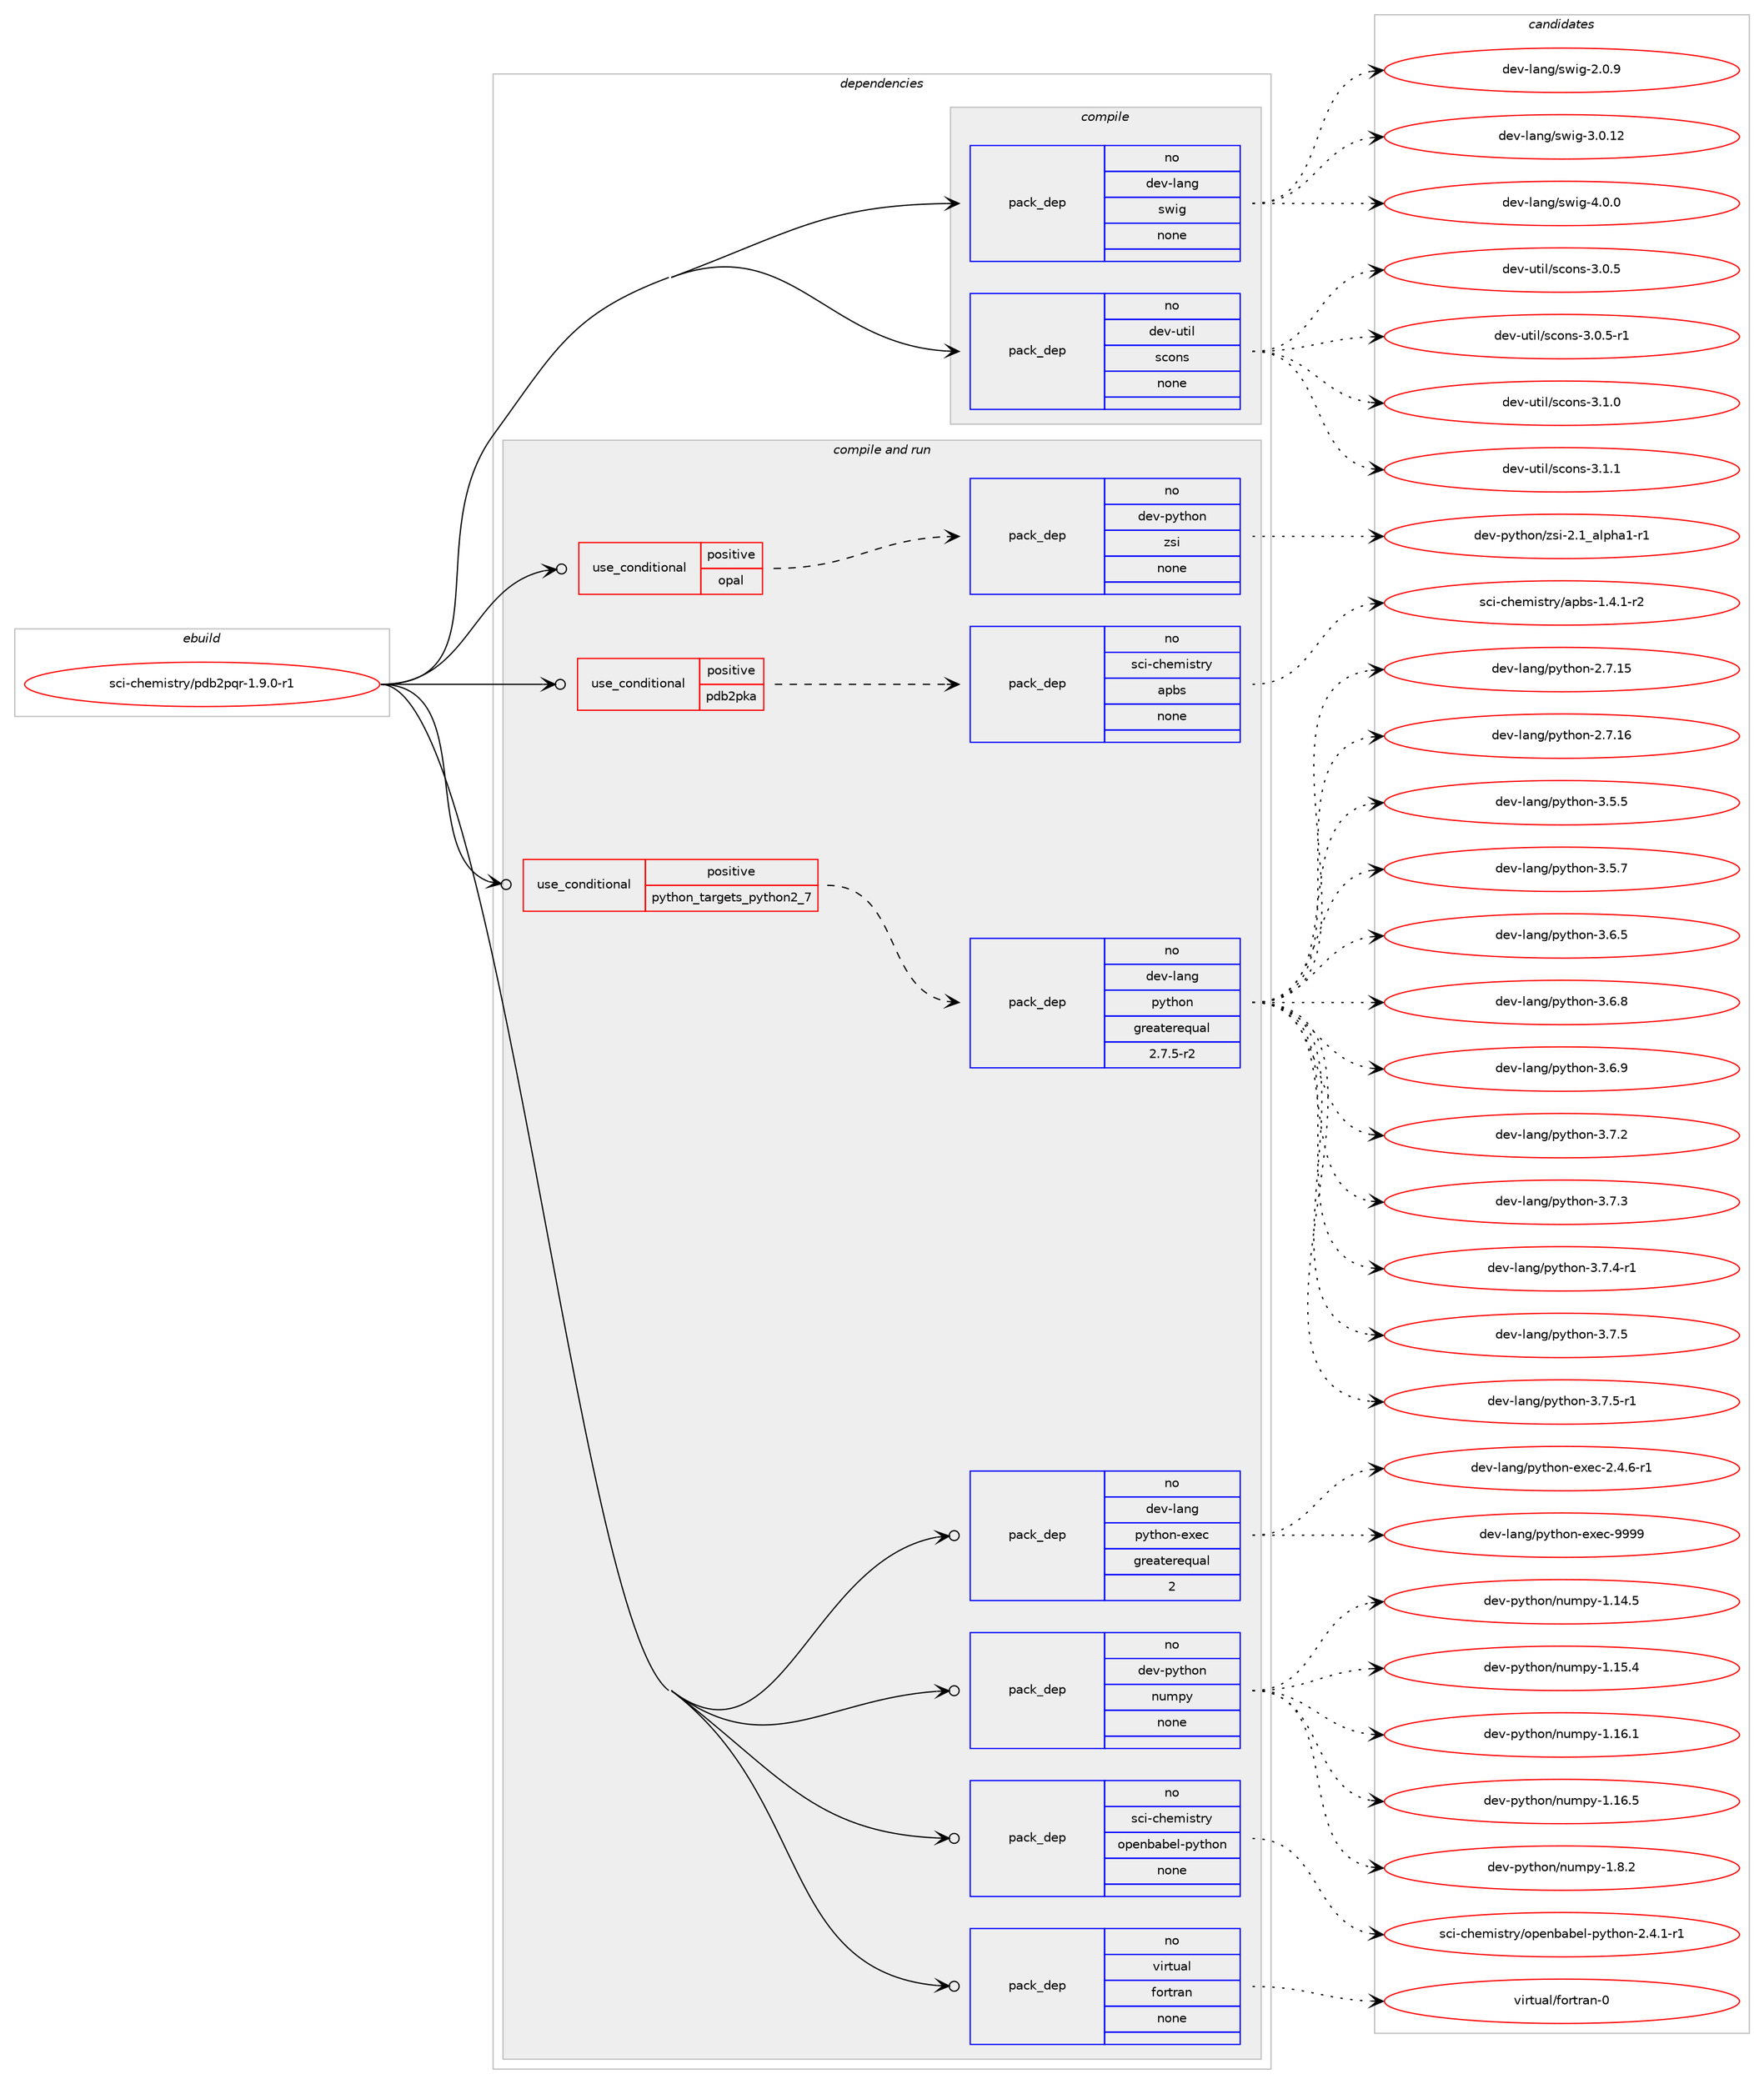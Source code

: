 digraph prolog {

# *************
# Graph options
# *************

newrank=true;
concentrate=true;
compound=true;
graph [rankdir=LR,fontname=Helvetica,fontsize=10,ranksep=1.5];#, ranksep=2.5, nodesep=0.2];
edge  [arrowhead=vee];
node  [fontname=Helvetica,fontsize=10];

# **********
# The ebuild
# **********

subgraph cluster_leftcol {
color=gray;
rank=same;
label=<<i>ebuild</i>>;
id [label="sci-chemistry/pdb2pqr-1.9.0-r1", color=red, width=4, href="../sci-chemistry/pdb2pqr-1.9.0-r1.svg"];
}

# ****************
# The dependencies
# ****************

subgraph cluster_midcol {
color=gray;
label=<<i>dependencies</i>>;
subgraph cluster_compile {
fillcolor="#eeeeee";
style=filled;
label=<<i>compile</i>>;
subgraph pack629897 {
dependency851982 [label=<<TABLE BORDER="0" CELLBORDER="1" CELLSPACING="0" CELLPADDING="4" WIDTH="220"><TR><TD ROWSPAN="6" CELLPADDING="30">pack_dep</TD></TR><TR><TD WIDTH="110">no</TD></TR><TR><TD>dev-lang</TD></TR><TR><TD>swig</TD></TR><TR><TD>none</TD></TR><TR><TD></TD></TR></TABLE>>, shape=none, color=blue];
}
id:e -> dependency851982:w [weight=20,style="solid",arrowhead="vee"];
subgraph pack629898 {
dependency851983 [label=<<TABLE BORDER="0" CELLBORDER="1" CELLSPACING="0" CELLPADDING="4" WIDTH="220"><TR><TD ROWSPAN="6" CELLPADDING="30">pack_dep</TD></TR><TR><TD WIDTH="110">no</TD></TR><TR><TD>dev-util</TD></TR><TR><TD>scons</TD></TR><TR><TD>none</TD></TR><TR><TD></TD></TR></TABLE>>, shape=none, color=blue];
}
id:e -> dependency851983:w [weight=20,style="solid",arrowhead="vee"];
}
subgraph cluster_compileandrun {
fillcolor="#eeeeee";
style=filled;
label=<<i>compile and run</i>>;
subgraph cond207041 {
dependency851984 [label=<<TABLE BORDER="0" CELLBORDER="1" CELLSPACING="0" CELLPADDING="4"><TR><TD ROWSPAN="3" CELLPADDING="10">use_conditional</TD></TR><TR><TD>positive</TD></TR><TR><TD>opal</TD></TR></TABLE>>, shape=none, color=red];
subgraph pack629899 {
dependency851985 [label=<<TABLE BORDER="0" CELLBORDER="1" CELLSPACING="0" CELLPADDING="4" WIDTH="220"><TR><TD ROWSPAN="6" CELLPADDING="30">pack_dep</TD></TR><TR><TD WIDTH="110">no</TD></TR><TR><TD>dev-python</TD></TR><TR><TD>zsi</TD></TR><TR><TD>none</TD></TR><TR><TD></TD></TR></TABLE>>, shape=none, color=blue];
}
dependency851984:e -> dependency851985:w [weight=20,style="dashed",arrowhead="vee"];
}
id:e -> dependency851984:w [weight=20,style="solid",arrowhead="odotvee"];
subgraph cond207042 {
dependency851986 [label=<<TABLE BORDER="0" CELLBORDER="1" CELLSPACING="0" CELLPADDING="4"><TR><TD ROWSPAN="3" CELLPADDING="10">use_conditional</TD></TR><TR><TD>positive</TD></TR><TR><TD>pdb2pka</TD></TR></TABLE>>, shape=none, color=red];
subgraph pack629900 {
dependency851987 [label=<<TABLE BORDER="0" CELLBORDER="1" CELLSPACING="0" CELLPADDING="4" WIDTH="220"><TR><TD ROWSPAN="6" CELLPADDING="30">pack_dep</TD></TR><TR><TD WIDTH="110">no</TD></TR><TR><TD>sci-chemistry</TD></TR><TR><TD>apbs</TD></TR><TR><TD>none</TD></TR><TR><TD></TD></TR></TABLE>>, shape=none, color=blue];
}
dependency851986:e -> dependency851987:w [weight=20,style="dashed",arrowhead="vee"];
}
id:e -> dependency851986:w [weight=20,style="solid",arrowhead="odotvee"];
subgraph cond207043 {
dependency851988 [label=<<TABLE BORDER="0" CELLBORDER="1" CELLSPACING="0" CELLPADDING="4"><TR><TD ROWSPAN="3" CELLPADDING="10">use_conditional</TD></TR><TR><TD>positive</TD></TR><TR><TD>python_targets_python2_7</TD></TR></TABLE>>, shape=none, color=red];
subgraph pack629901 {
dependency851989 [label=<<TABLE BORDER="0" CELLBORDER="1" CELLSPACING="0" CELLPADDING="4" WIDTH="220"><TR><TD ROWSPAN="6" CELLPADDING="30">pack_dep</TD></TR><TR><TD WIDTH="110">no</TD></TR><TR><TD>dev-lang</TD></TR><TR><TD>python</TD></TR><TR><TD>greaterequal</TD></TR><TR><TD>2.7.5-r2</TD></TR></TABLE>>, shape=none, color=blue];
}
dependency851988:e -> dependency851989:w [weight=20,style="dashed",arrowhead="vee"];
}
id:e -> dependency851988:w [weight=20,style="solid",arrowhead="odotvee"];
subgraph pack629902 {
dependency851990 [label=<<TABLE BORDER="0" CELLBORDER="1" CELLSPACING="0" CELLPADDING="4" WIDTH="220"><TR><TD ROWSPAN="6" CELLPADDING="30">pack_dep</TD></TR><TR><TD WIDTH="110">no</TD></TR><TR><TD>dev-lang</TD></TR><TR><TD>python-exec</TD></TR><TR><TD>greaterequal</TD></TR><TR><TD>2</TD></TR></TABLE>>, shape=none, color=blue];
}
id:e -> dependency851990:w [weight=20,style="solid",arrowhead="odotvee"];
subgraph pack629903 {
dependency851991 [label=<<TABLE BORDER="0" CELLBORDER="1" CELLSPACING="0" CELLPADDING="4" WIDTH="220"><TR><TD ROWSPAN="6" CELLPADDING="30">pack_dep</TD></TR><TR><TD WIDTH="110">no</TD></TR><TR><TD>dev-python</TD></TR><TR><TD>numpy</TD></TR><TR><TD>none</TD></TR><TR><TD></TD></TR></TABLE>>, shape=none, color=blue];
}
id:e -> dependency851991:w [weight=20,style="solid",arrowhead="odotvee"];
subgraph pack629904 {
dependency851992 [label=<<TABLE BORDER="0" CELLBORDER="1" CELLSPACING="0" CELLPADDING="4" WIDTH="220"><TR><TD ROWSPAN="6" CELLPADDING="30">pack_dep</TD></TR><TR><TD WIDTH="110">no</TD></TR><TR><TD>sci-chemistry</TD></TR><TR><TD>openbabel-python</TD></TR><TR><TD>none</TD></TR><TR><TD></TD></TR></TABLE>>, shape=none, color=blue];
}
id:e -> dependency851992:w [weight=20,style="solid",arrowhead="odotvee"];
subgraph pack629905 {
dependency851993 [label=<<TABLE BORDER="0" CELLBORDER="1" CELLSPACING="0" CELLPADDING="4" WIDTH="220"><TR><TD ROWSPAN="6" CELLPADDING="30">pack_dep</TD></TR><TR><TD WIDTH="110">no</TD></TR><TR><TD>virtual</TD></TR><TR><TD>fortran</TD></TR><TR><TD>none</TD></TR><TR><TD></TD></TR></TABLE>>, shape=none, color=blue];
}
id:e -> dependency851993:w [weight=20,style="solid",arrowhead="odotvee"];
}
subgraph cluster_run {
fillcolor="#eeeeee";
style=filled;
label=<<i>run</i>>;
}
}

# **************
# The candidates
# **************

subgraph cluster_choices {
rank=same;
color=gray;
label=<<i>candidates</i>>;

subgraph choice629897 {
color=black;
nodesep=1;
choice100101118451089711010347115119105103455046484657 [label="dev-lang/swig-2.0.9", color=red, width=4,href="../dev-lang/swig-2.0.9.svg"];
choice10010111845108971101034711511910510345514648464950 [label="dev-lang/swig-3.0.12", color=red, width=4,href="../dev-lang/swig-3.0.12.svg"];
choice100101118451089711010347115119105103455246484648 [label="dev-lang/swig-4.0.0", color=red, width=4,href="../dev-lang/swig-4.0.0.svg"];
dependency851982:e -> choice100101118451089711010347115119105103455046484657:w [style=dotted,weight="100"];
dependency851982:e -> choice10010111845108971101034711511910510345514648464950:w [style=dotted,weight="100"];
dependency851982:e -> choice100101118451089711010347115119105103455246484648:w [style=dotted,weight="100"];
}
subgraph choice629898 {
color=black;
nodesep=1;
choice100101118451171161051084711599111110115455146484653 [label="dev-util/scons-3.0.5", color=red, width=4,href="../dev-util/scons-3.0.5.svg"];
choice1001011184511711610510847115991111101154551464846534511449 [label="dev-util/scons-3.0.5-r1", color=red, width=4,href="../dev-util/scons-3.0.5-r1.svg"];
choice100101118451171161051084711599111110115455146494648 [label="dev-util/scons-3.1.0", color=red, width=4,href="../dev-util/scons-3.1.0.svg"];
choice100101118451171161051084711599111110115455146494649 [label="dev-util/scons-3.1.1", color=red, width=4,href="../dev-util/scons-3.1.1.svg"];
dependency851983:e -> choice100101118451171161051084711599111110115455146484653:w [style=dotted,weight="100"];
dependency851983:e -> choice1001011184511711610510847115991111101154551464846534511449:w [style=dotted,weight="100"];
dependency851983:e -> choice100101118451171161051084711599111110115455146494648:w [style=dotted,weight="100"];
dependency851983:e -> choice100101118451171161051084711599111110115455146494649:w [style=dotted,weight="100"];
}
subgraph choice629899 {
color=black;
nodesep=1;
choice100101118451121211161041111104712211510545504649959710811210497494511449 [label="dev-python/zsi-2.1_alpha1-r1", color=red, width=4,href="../dev-python/zsi-2.1_alpha1-r1.svg"];
dependency851985:e -> choice100101118451121211161041111104712211510545504649959710811210497494511449:w [style=dotted,weight="100"];
}
subgraph choice629900 {
color=black;
nodesep=1;
choice1159910545991041011091051151161141214797112981154549465246494511450 [label="sci-chemistry/apbs-1.4.1-r2", color=red, width=4,href="../sci-chemistry/apbs-1.4.1-r2.svg"];
dependency851987:e -> choice1159910545991041011091051151161141214797112981154549465246494511450:w [style=dotted,weight="100"];
}
subgraph choice629901 {
color=black;
nodesep=1;
choice10010111845108971101034711212111610411111045504655464953 [label="dev-lang/python-2.7.15", color=red, width=4,href="../dev-lang/python-2.7.15.svg"];
choice10010111845108971101034711212111610411111045504655464954 [label="dev-lang/python-2.7.16", color=red, width=4,href="../dev-lang/python-2.7.16.svg"];
choice100101118451089711010347112121116104111110455146534653 [label="dev-lang/python-3.5.5", color=red, width=4,href="../dev-lang/python-3.5.5.svg"];
choice100101118451089711010347112121116104111110455146534655 [label="dev-lang/python-3.5.7", color=red, width=4,href="../dev-lang/python-3.5.7.svg"];
choice100101118451089711010347112121116104111110455146544653 [label="dev-lang/python-3.6.5", color=red, width=4,href="../dev-lang/python-3.6.5.svg"];
choice100101118451089711010347112121116104111110455146544656 [label="dev-lang/python-3.6.8", color=red, width=4,href="../dev-lang/python-3.6.8.svg"];
choice100101118451089711010347112121116104111110455146544657 [label="dev-lang/python-3.6.9", color=red, width=4,href="../dev-lang/python-3.6.9.svg"];
choice100101118451089711010347112121116104111110455146554650 [label="dev-lang/python-3.7.2", color=red, width=4,href="../dev-lang/python-3.7.2.svg"];
choice100101118451089711010347112121116104111110455146554651 [label="dev-lang/python-3.7.3", color=red, width=4,href="../dev-lang/python-3.7.3.svg"];
choice1001011184510897110103471121211161041111104551465546524511449 [label="dev-lang/python-3.7.4-r1", color=red, width=4,href="../dev-lang/python-3.7.4-r1.svg"];
choice100101118451089711010347112121116104111110455146554653 [label="dev-lang/python-3.7.5", color=red, width=4,href="../dev-lang/python-3.7.5.svg"];
choice1001011184510897110103471121211161041111104551465546534511449 [label="dev-lang/python-3.7.5-r1", color=red, width=4,href="../dev-lang/python-3.7.5-r1.svg"];
dependency851989:e -> choice10010111845108971101034711212111610411111045504655464953:w [style=dotted,weight="100"];
dependency851989:e -> choice10010111845108971101034711212111610411111045504655464954:w [style=dotted,weight="100"];
dependency851989:e -> choice100101118451089711010347112121116104111110455146534653:w [style=dotted,weight="100"];
dependency851989:e -> choice100101118451089711010347112121116104111110455146534655:w [style=dotted,weight="100"];
dependency851989:e -> choice100101118451089711010347112121116104111110455146544653:w [style=dotted,weight="100"];
dependency851989:e -> choice100101118451089711010347112121116104111110455146544656:w [style=dotted,weight="100"];
dependency851989:e -> choice100101118451089711010347112121116104111110455146544657:w [style=dotted,weight="100"];
dependency851989:e -> choice100101118451089711010347112121116104111110455146554650:w [style=dotted,weight="100"];
dependency851989:e -> choice100101118451089711010347112121116104111110455146554651:w [style=dotted,weight="100"];
dependency851989:e -> choice1001011184510897110103471121211161041111104551465546524511449:w [style=dotted,weight="100"];
dependency851989:e -> choice100101118451089711010347112121116104111110455146554653:w [style=dotted,weight="100"];
dependency851989:e -> choice1001011184510897110103471121211161041111104551465546534511449:w [style=dotted,weight="100"];
}
subgraph choice629902 {
color=black;
nodesep=1;
choice10010111845108971101034711212111610411111045101120101994550465246544511449 [label="dev-lang/python-exec-2.4.6-r1", color=red, width=4,href="../dev-lang/python-exec-2.4.6-r1.svg"];
choice10010111845108971101034711212111610411111045101120101994557575757 [label="dev-lang/python-exec-9999", color=red, width=4,href="../dev-lang/python-exec-9999.svg"];
dependency851990:e -> choice10010111845108971101034711212111610411111045101120101994550465246544511449:w [style=dotted,weight="100"];
dependency851990:e -> choice10010111845108971101034711212111610411111045101120101994557575757:w [style=dotted,weight="100"];
}
subgraph choice629903 {
color=black;
nodesep=1;
choice100101118451121211161041111104711011710911212145494649524653 [label="dev-python/numpy-1.14.5", color=red, width=4,href="../dev-python/numpy-1.14.5.svg"];
choice100101118451121211161041111104711011710911212145494649534652 [label="dev-python/numpy-1.15.4", color=red, width=4,href="../dev-python/numpy-1.15.4.svg"];
choice100101118451121211161041111104711011710911212145494649544649 [label="dev-python/numpy-1.16.1", color=red, width=4,href="../dev-python/numpy-1.16.1.svg"];
choice100101118451121211161041111104711011710911212145494649544653 [label="dev-python/numpy-1.16.5", color=red, width=4,href="../dev-python/numpy-1.16.5.svg"];
choice1001011184511212111610411111047110117109112121454946564650 [label="dev-python/numpy-1.8.2", color=red, width=4,href="../dev-python/numpy-1.8.2.svg"];
dependency851991:e -> choice100101118451121211161041111104711011710911212145494649524653:w [style=dotted,weight="100"];
dependency851991:e -> choice100101118451121211161041111104711011710911212145494649534652:w [style=dotted,weight="100"];
dependency851991:e -> choice100101118451121211161041111104711011710911212145494649544649:w [style=dotted,weight="100"];
dependency851991:e -> choice100101118451121211161041111104711011710911212145494649544653:w [style=dotted,weight="100"];
dependency851991:e -> choice1001011184511212111610411111047110117109112121454946564650:w [style=dotted,weight="100"];
}
subgraph choice629904 {
color=black;
nodesep=1;
choice11599105459910410110910511511611412147111112101110989798101108451121211161041111104550465246494511449 [label="sci-chemistry/openbabel-python-2.4.1-r1", color=red, width=4,href="../sci-chemistry/openbabel-python-2.4.1-r1.svg"];
dependency851992:e -> choice11599105459910410110910511511611412147111112101110989798101108451121211161041111104550465246494511449:w [style=dotted,weight="100"];
}
subgraph choice629905 {
color=black;
nodesep=1;
choice1181051141161179710847102111114116114971104548 [label="virtual/fortran-0", color=red, width=4,href="../virtual/fortran-0.svg"];
dependency851993:e -> choice1181051141161179710847102111114116114971104548:w [style=dotted,weight="100"];
}
}

}
